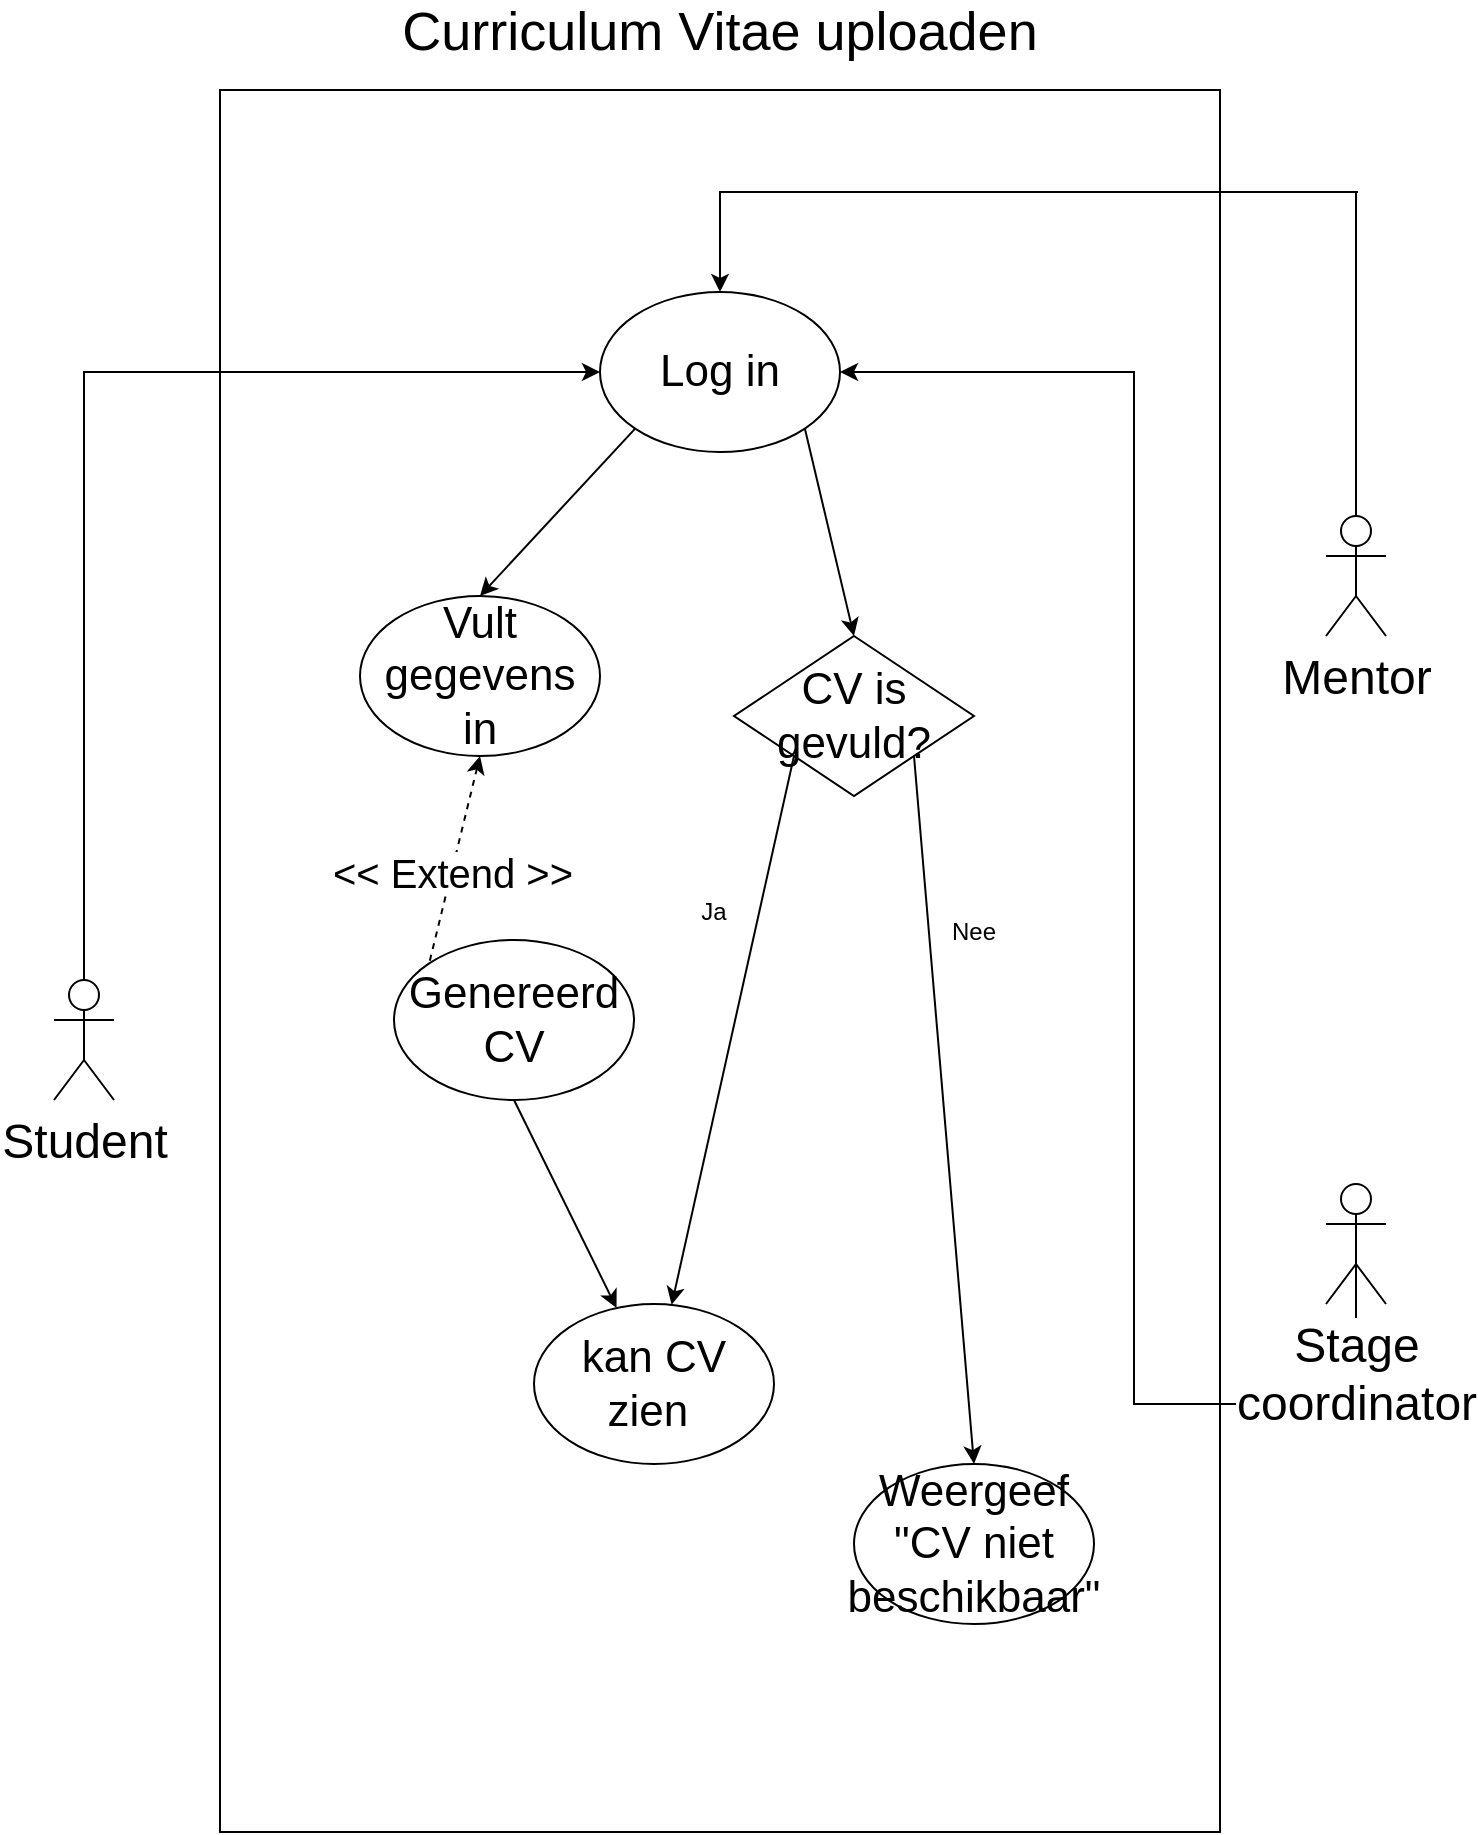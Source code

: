 <mxfile version="12.3.9" type="device" pages="1"><diagram id="wXtKJfX2qPpmf1A4eIuP" name="Page-1"><mxGraphModel dx="458" dy="593" grid="1" gridSize="10" guides="1" tooltips="1" connect="1" arrows="1" fold="1" page="1" pageScale="1" pageWidth="827" pageHeight="1169" math="0" shadow="0"><root><mxCell id="0"/><mxCell id="1" parent="0"/><mxCell id="2gb88_7HVc5cMrOk5_HM-1" value="&lt;font style=&quot;font-size: 24px&quot;&gt;Student&lt;/font&gt;" style="shape=umlActor;verticalLabelPosition=bottom;labelBackgroundColor=#ffffff;verticalAlign=top;html=1;outlineConnect=0;" vertex="1" parent="1"><mxGeometry x="80" y="524" width="30" height="60" as="geometry"/></mxCell><mxCell id="2gb88_7HVc5cMrOk5_HM-3" value="" style="rounded=0;whiteSpace=wrap;html=1;" vertex="1" parent="1"><mxGeometry x="163" y="79" width="500" height="871" as="geometry"/></mxCell><mxCell id="2gb88_7HVc5cMrOk5_HM-5" value="&lt;font style=&quot;font-size: 27px&quot;&gt;Curriculum Vitae uploaden&lt;/font&gt;" style="text;html=1;strokeColor=none;fillColor=none;align=center;verticalAlign=middle;whiteSpace=wrap;rounded=0;" vertex="1" parent="1"><mxGeometry x="229" y="40" width="368" height="20" as="geometry"/></mxCell><mxCell id="2gb88_7HVc5cMrOk5_HM-20" style="edgeStyle=orthogonalEdgeStyle;rounded=0;orthogonalLoop=1;jettySize=auto;html=1;exitX=0.5;exitY=0;exitDx=0;exitDy=0;exitPerimeter=0;entryX=0.5;entryY=0;entryDx=0;entryDy=0;" edge="1" parent="1" source="2gb88_7HVc5cMrOk5_HM-8" target="2gb88_7HVc5cMrOk5_HM-12"><mxGeometry relative="1" as="geometry"><Array as="points"><mxPoint x="732" y="130"/><mxPoint x="414" y="130"/></Array></mxGeometry></mxCell><mxCell id="2gb88_7HVc5cMrOk5_HM-8" value="&lt;font style=&quot;font-size: 24px&quot;&gt;Mentor&lt;/font&gt;" style="shape=umlActor;verticalLabelPosition=bottom;labelBackgroundColor=#ffffff;verticalAlign=top;html=1;outlineConnect=0;" vertex="1" parent="1"><mxGeometry x="716" y="292" width="30" height="60" as="geometry"/></mxCell><mxCell id="2gb88_7HVc5cMrOk5_HM-21" style="edgeStyle=orthogonalEdgeStyle;rounded=0;orthogonalLoop=1;jettySize=auto;html=1;exitX=0.5;exitY=0;exitDx=0;exitDy=0;exitPerimeter=0;entryX=1;entryY=0.5;entryDx=0;entryDy=0;" edge="1" parent="1" source="2gb88_7HVc5cMrOk5_HM-9" target="2gb88_7HVc5cMrOk5_HM-12"><mxGeometry relative="1" as="geometry"><Array as="points"><mxPoint x="620" y="736"/><mxPoint x="620" y="220"/></Array></mxGeometry></mxCell><mxCell id="2gb88_7HVc5cMrOk5_HM-9" value="&lt;font style=&quot;font-size: 24px&quot;&gt;Stage &lt;br&gt;coordinator&lt;/font&gt;" style="shape=umlActor;verticalLabelPosition=bottom;labelBackgroundColor=#ffffff;verticalAlign=top;html=1;outlineConnect=0;" vertex="1" parent="1"><mxGeometry x="716" y="626" width="30" height="60" as="geometry"/></mxCell><mxCell id="2gb88_7HVc5cMrOk5_HM-22" style="rounded=0;orthogonalLoop=1;jettySize=auto;html=1;exitX=0;exitY=1;exitDx=0;exitDy=0;entryX=0.5;entryY=0;entryDx=0;entryDy=0;" edge="1" parent="1" source="2gb88_7HVc5cMrOk5_HM-12" target="2gb88_7HVc5cMrOk5_HM-13"><mxGeometry relative="1" as="geometry"/></mxCell><mxCell id="2gb88_7HVc5cMrOk5_HM-30" style="edgeStyle=none;rounded=0;orthogonalLoop=1;jettySize=auto;html=1;exitX=1;exitY=1;exitDx=0;exitDy=0;entryX=0.5;entryY=0;entryDx=0;entryDy=0;startArrow=none;startFill=0;endArrow=classic;endFill=1;" edge="1" parent="1" source="2gb88_7HVc5cMrOk5_HM-12" target="2gb88_7HVc5cMrOk5_HM-16"><mxGeometry relative="1" as="geometry"/></mxCell><mxCell id="2gb88_7HVc5cMrOk5_HM-12" value="&lt;font style=&quot;font-size: 22px&quot;&gt;Log in&lt;/font&gt;" style="ellipse;whiteSpace=wrap;html=1;" vertex="1" parent="1"><mxGeometry x="353" y="180" width="120" height="80" as="geometry"/></mxCell><mxCell id="2gb88_7HVc5cMrOk5_HM-23" style="edgeStyle=none;rounded=0;orthogonalLoop=1;jettySize=auto;html=1;exitX=0.5;exitY=1;exitDx=0;exitDy=0;entryX=0;entryY=0;entryDx=0;entryDy=0;startArrow=classic;startFill=1;endArrow=none;endFill=0;dashed=1;" edge="1" parent="1" source="2gb88_7HVc5cMrOk5_HM-13" target="2gb88_7HVc5cMrOk5_HM-14"><mxGeometry relative="1" as="geometry"/></mxCell><mxCell id="2gb88_7HVc5cMrOk5_HM-13" value="&lt;font style=&quot;font-size: 22px&quot;&gt;Vult gegevens in&lt;/font&gt;" style="ellipse;whiteSpace=wrap;html=1;" vertex="1" parent="1"><mxGeometry x="233" y="332" width="120" height="80" as="geometry"/></mxCell><mxCell id="2gb88_7HVc5cMrOk5_HM-24" style="edgeStyle=none;rounded=0;orthogonalLoop=1;jettySize=auto;html=1;exitX=0.5;exitY=1;exitDx=0;exitDy=0;" edge="1" parent="1" source="2gb88_7HVc5cMrOk5_HM-14" target="2gb88_7HVc5cMrOk5_HM-15"><mxGeometry relative="1" as="geometry"><mxPoint x="350" y="530" as="sourcePoint"/></mxGeometry></mxCell><mxCell id="2gb88_7HVc5cMrOk5_HM-14" value="&lt;font style=&quot;font-size: 22px&quot;&gt;Genereerd CV&lt;/font&gt;" style="ellipse;whiteSpace=wrap;html=1;" vertex="1" parent="1"><mxGeometry x="250" y="504" width="120" height="80" as="geometry"/></mxCell><mxCell id="2gb88_7HVc5cMrOk5_HM-15" value="&lt;span style=&quot;font-size: 22px&quot;&gt;kan CV zien&amp;nbsp;&lt;/span&gt;" style="ellipse;whiteSpace=wrap;html=1;" vertex="1" parent="1"><mxGeometry x="320" y="686" width="120" height="80" as="geometry"/></mxCell><mxCell id="2gb88_7HVc5cMrOk5_HM-31" style="edgeStyle=none;rounded=0;orthogonalLoop=1;jettySize=auto;html=1;exitX=0;exitY=1;exitDx=0;exitDy=0;startArrow=none;startFill=0;endArrow=classic;endFill=1;" edge="1" parent="1" source="2gb88_7HVc5cMrOk5_HM-16" target="2gb88_7HVc5cMrOk5_HM-15"><mxGeometry relative="1" as="geometry"/></mxCell><mxCell id="2gb88_7HVc5cMrOk5_HM-32" style="edgeStyle=none;rounded=0;orthogonalLoop=1;jettySize=auto;html=1;exitX=1;exitY=1;exitDx=0;exitDy=0;entryX=0.5;entryY=0;entryDx=0;entryDy=0;startArrow=none;startFill=0;endArrow=classic;endFill=1;" edge="1" parent="1" source="2gb88_7HVc5cMrOk5_HM-16" target="2gb88_7HVc5cMrOk5_HM-17"><mxGeometry relative="1" as="geometry"/></mxCell><mxCell id="2gb88_7HVc5cMrOk5_HM-16" value="&lt;font style=&quot;font-size: 22px&quot;&gt;CV is gevuld?&lt;/font&gt;" style="rhombus;whiteSpace=wrap;html=1;fontFamily=Helvetica;fontSize=12;fontColor=#000000;align=center;strokeColor=#000000;fillColor=#ffffff;" vertex="1" parent="1"><mxGeometry x="420" y="352" width="120" height="80" as="geometry"/></mxCell><mxCell id="2gb88_7HVc5cMrOk5_HM-17" value="&lt;font style=&quot;font-size: 22px&quot;&gt;Weergeef &quot;CV niet beschikbaar&quot;&lt;/font&gt;" style="ellipse;whiteSpace=wrap;html=1;" vertex="1" parent="1"><mxGeometry x="480" y="766" width="120" height="80" as="geometry"/></mxCell><mxCell id="2gb88_7HVc5cMrOk5_HM-19" style="edgeStyle=orthogonalEdgeStyle;rounded=0;orthogonalLoop=1;jettySize=auto;html=1;exitX=0.5;exitY=0;exitDx=0;exitDy=0;exitPerimeter=0;entryX=0;entryY=0.5;entryDx=0;entryDy=0;" edge="1" parent="1" source="2gb88_7HVc5cMrOk5_HM-1" target="2gb88_7HVc5cMrOk5_HM-12"><mxGeometry relative="1" as="geometry"/></mxCell><mxCell id="2gb88_7HVc5cMrOk5_HM-28" value="&lt;font style=&quot;font-size: 20px&quot;&gt;&amp;lt;&amp;lt; Extend &amp;gt;&amp;gt;&lt;/font&gt;" style="text;html=1;strokeColor=none;fillColor=#ffffff;align=center;verticalAlign=middle;whiteSpace=wrap;rounded=0;" vertex="1" parent="1"><mxGeometry x="206" y="460" width="147" height="20" as="geometry"/></mxCell><mxCell id="2gb88_7HVc5cMrOk5_HM-36" value="Ja" style="text;html=1;strokeColor=none;fillColor=none;align=center;verticalAlign=middle;whiteSpace=wrap;rounded=0;" vertex="1" parent="1"><mxGeometry x="390" y="480" width="40" height="20" as="geometry"/></mxCell><mxCell id="2gb88_7HVc5cMrOk5_HM-37" value="Nee" style="text;html=1;strokeColor=none;fillColor=none;align=center;verticalAlign=middle;whiteSpace=wrap;rounded=0;" vertex="1" parent="1"><mxGeometry x="520" y="490" width="40" height="20" as="geometry"/></mxCell></root></mxGraphModel></diagram></mxfile>
